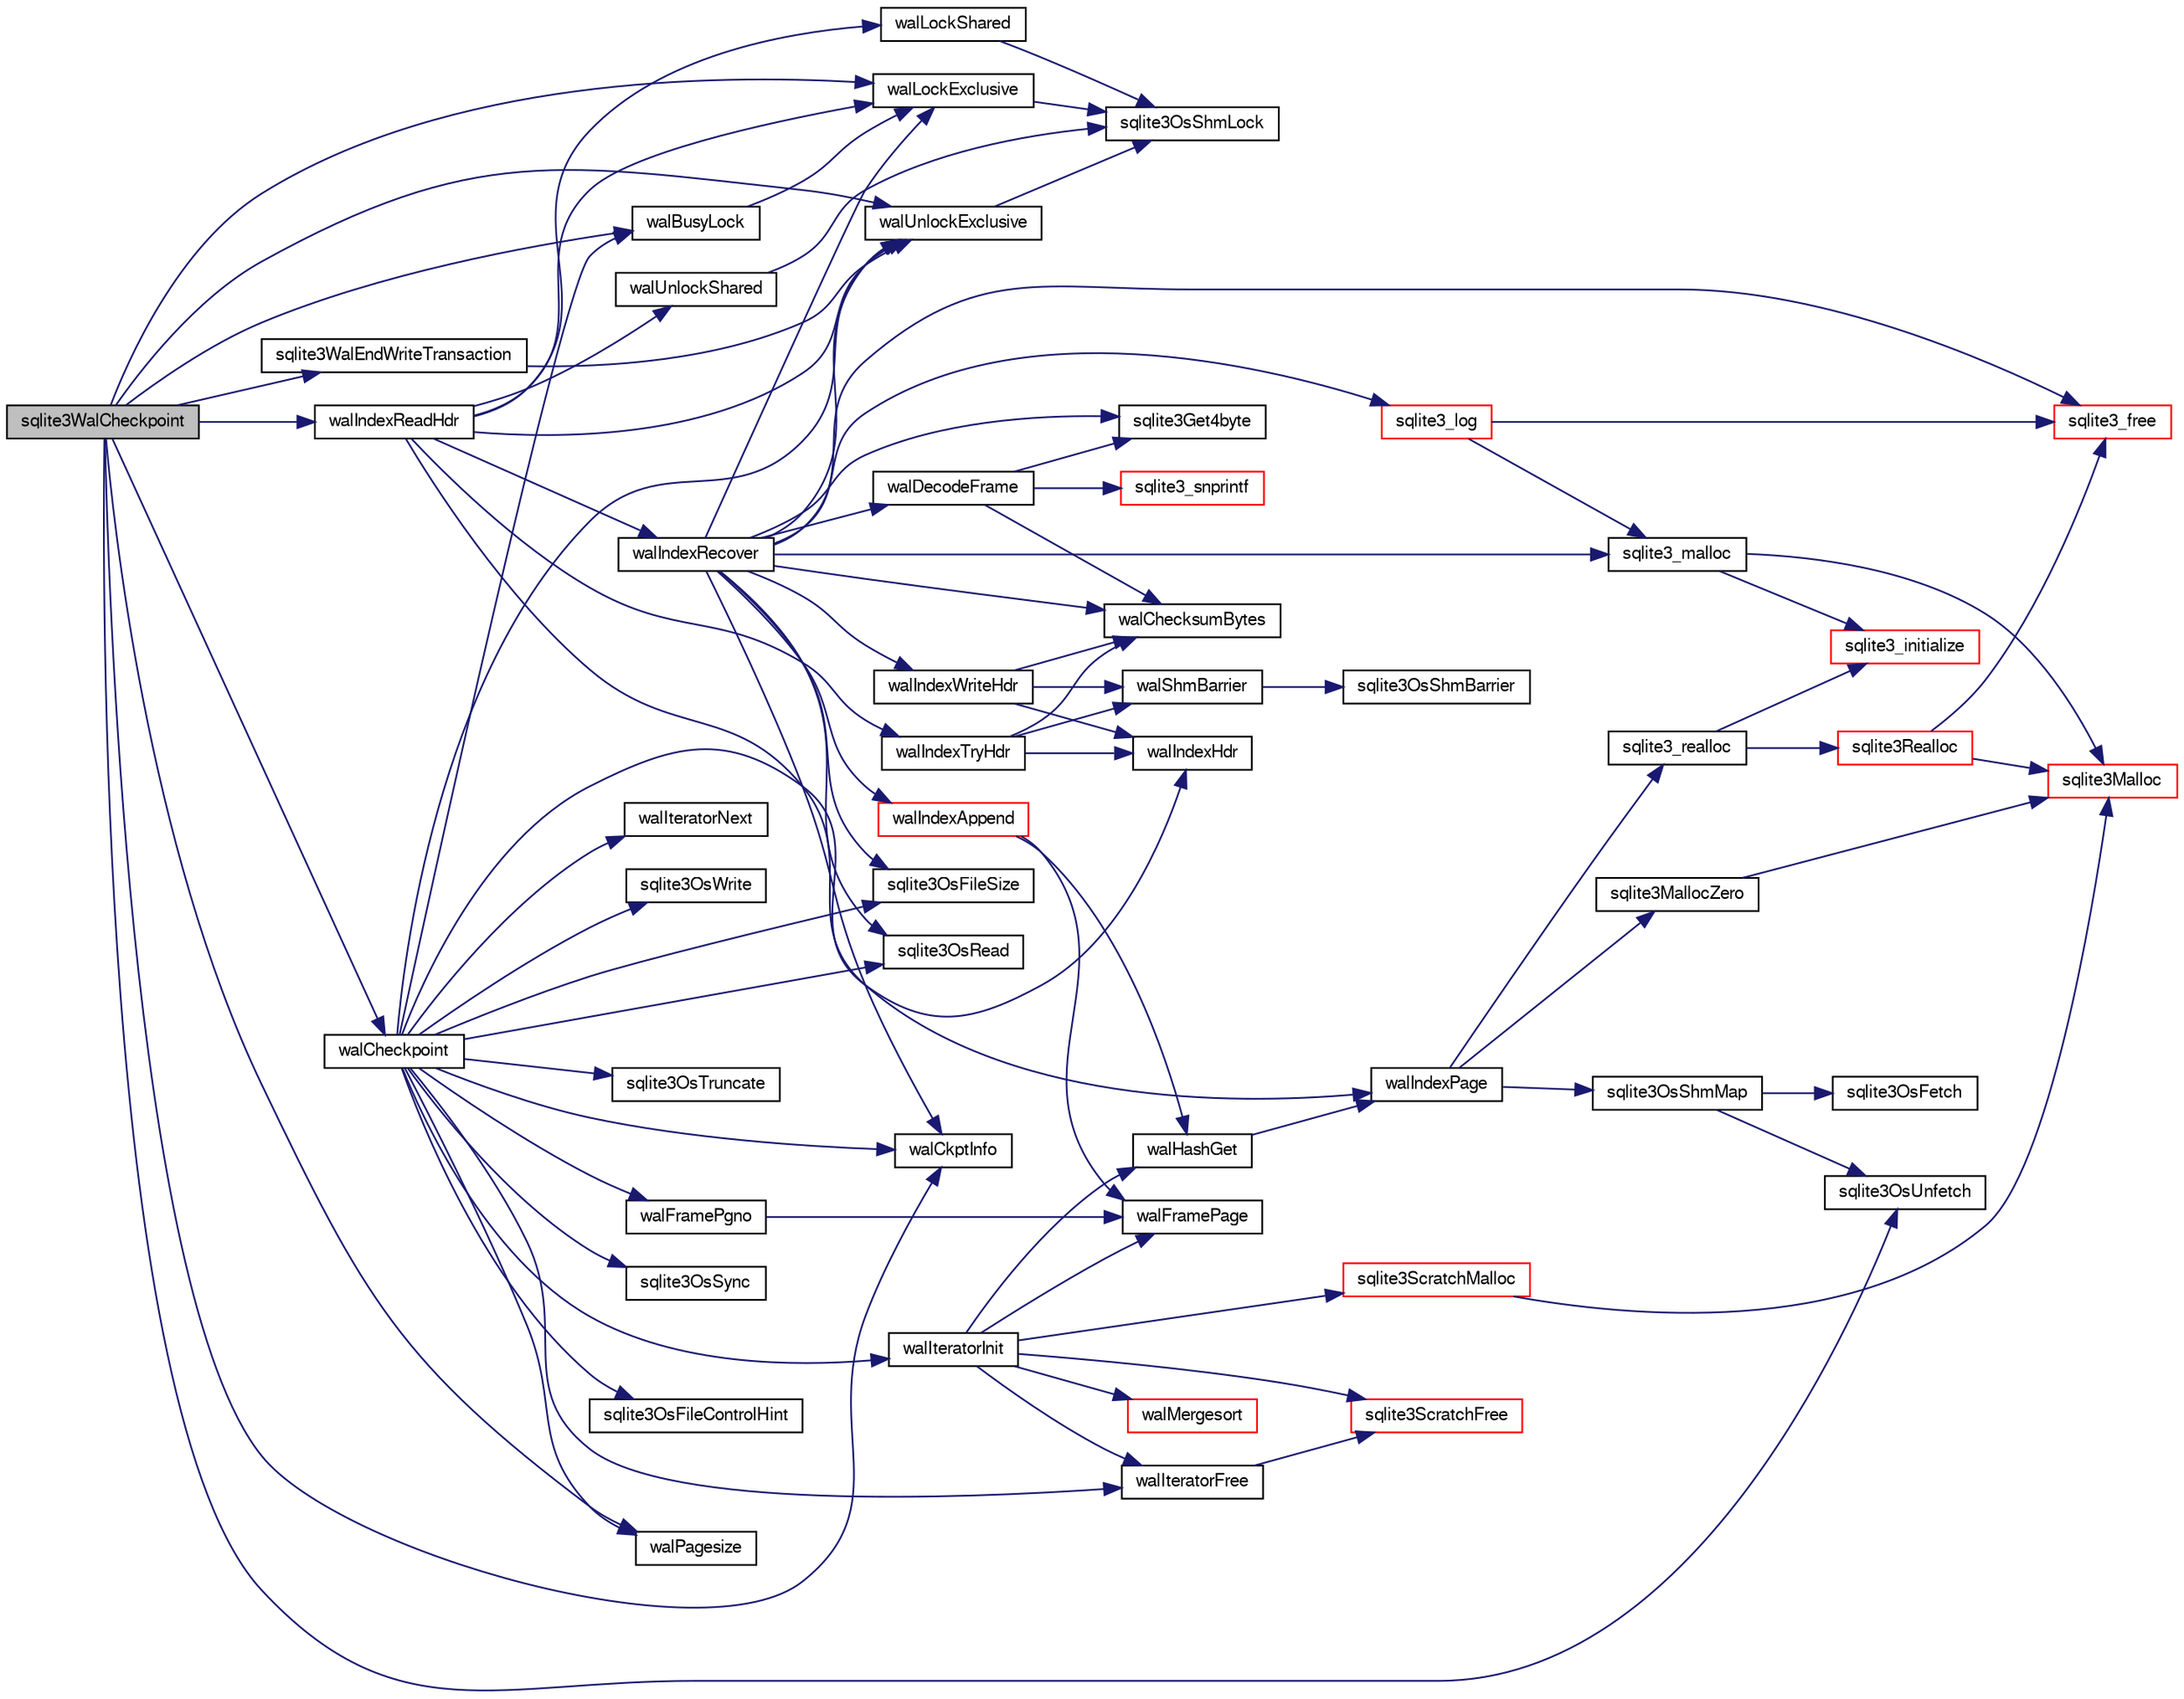 digraph "sqlite3WalCheckpoint"
{
  edge [fontname="FreeSans",fontsize="10",labelfontname="FreeSans",labelfontsize="10"];
  node [fontname="FreeSans",fontsize="10",shape=record];
  rankdir="LR";
  Node809015 [label="sqlite3WalCheckpoint",height=0.2,width=0.4,color="black", fillcolor="grey75", style="filled", fontcolor="black"];
  Node809015 -> Node809016 [color="midnightblue",fontsize="10",style="solid",fontname="FreeSans"];
  Node809016 [label="walLockExclusive",height=0.2,width=0.4,color="black", fillcolor="white", style="filled",URL="$sqlite3_8c.html#a4625e58ad3fd85c21cf16275c458f154"];
  Node809016 -> Node809017 [color="midnightblue",fontsize="10",style="solid",fontname="FreeSans"];
  Node809017 [label="sqlite3OsShmLock",height=0.2,width=0.4,color="black", fillcolor="white", style="filled",URL="$sqlite3_8c.html#a1832b805275450abac06bf8da21489f3"];
  Node809015 -> Node809018 [color="midnightblue",fontsize="10",style="solid",fontname="FreeSans"];
  Node809018 [label="walBusyLock",height=0.2,width=0.4,color="black", fillcolor="white", style="filled",URL="$sqlite3_8c.html#aa426009cc537920a139e31265c108e2a"];
  Node809018 -> Node809016 [color="midnightblue",fontsize="10",style="solid",fontname="FreeSans"];
  Node809015 -> Node809019 [color="midnightblue",fontsize="10",style="solid",fontname="FreeSans"];
  Node809019 [label="walIndexReadHdr",height=0.2,width=0.4,color="black", fillcolor="white", style="filled",URL="$sqlite3_8c.html#a66529e9c71a2bef92c4eb34bdd3a72a2"];
  Node809019 -> Node809020 [color="midnightblue",fontsize="10",style="solid",fontname="FreeSans"];
  Node809020 [label="walIndexPage",height=0.2,width=0.4,color="black", fillcolor="white", style="filled",URL="$sqlite3_8c.html#affd3251fd1aa1218170d421177256e24"];
  Node809020 -> Node809021 [color="midnightblue",fontsize="10",style="solid",fontname="FreeSans"];
  Node809021 [label="sqlite3_realloc",height=0.2,width=0.4,color="black", fillcolor="white", style="filled",URL="$sqlite3_8c.html#a822d9e42f6ab4b2ec803f311aeb9618d"];
  Node809021 -> Node809022 [color="midnightblue",fontsize="10",style="solid",fontname="FreeSans"];
  Node809022 [label="sqlite3_initialize",height=0.2,width=0.4,color="red", fillcolor="white", style="filled",URL="$sqlite3_8c.html#ab0c0ee2d5d4cf8b28e9572296a8861df"];
  Node809021 -> Node809073 [color="midnightblue",fontsize="10",style="solid",fontname="FreeSans"];
  Node809073 [label="sqlite3Realloc",height=0.2,width=0.4,color="red", fillcolor="white", style="filled",URL="$sqlite3_8c.html#ad53aefdfc088f622e23ffe838201fe22"];
  Node809073 -> Node809029 [color="midnightblue",fontsize="10",style="solid",fontname="FreeSans"];
  Node809029 [label="sqlite3Malloc",height=0.2,width=0.4,color="red", fillcolor="white", style="filled",URL="$sqlite3_8c.html#a361a2eaa846b1885f123abe46f5d8b2b"];
  Node809073 -> Node809041 [color="midnightblue",fontsize="10",style="solid",fontname="FreeSans"];
  Node809041 [label="sqlite3_free",height=0.2,width=0.4,color="red", fillcolor="white", style="filled",URL="$sqlite3_8c.html#a6552349e36a8a691af5487999ab09519"];
  Node809020 -> Node809028 [color="midnightblue",fontsize="10",style="solid",fontname="FreeSans"];
  Node809028 [label="sqlite3MallocZero",height=0.2,width=0.4,color="black", fillcolor="white", style="filled",URL="$sqlite3_8c.html#ab3e07a30b9b5471f9f5e8f9cb7229934"];
  Node809028 -> Node809029 [color="midnightblue",fontsize="10",style="solid",fontname="FreeSans"];
  Node809020 -> Node809303 [color="midnightblue",fontsize="10",style="solid",fontname="FreeSans"];
  Node809303 [label="sqlite3OsShmMap",height=0.2,width=0.4,color="black", fillcolor="white", style="filled",URL="$sqlite3_8c.html#a04a984c66d8178200fe9a3ff100e20d3"];
  Node809303 -> Node809304 [color="midnightblue",fontsize="10",style="solid",fontname="FreeSans"];
  Node809304 [label="sqlite3OsFetch",height=0.2,width=0.4,color="black", fillcolor="white", style="filled",URL="$sqlite3_8c.html#ab5b9137b375d5d8a8c216a644056cba7"];
  Node809303 -> Node809305 [color="midnightblue",fontsize="10",style="solid",fontname="FreeSans"];
  Node809305 [label="sqlite3OsUnfetch",height=0.2,width=0.4,color="black", fillcolor="white", style="filled",URL="$sqlite3_8c.html#abc0da72cb8b8989cf8708b572fe5fef4"];
  Node809019 -> Node809306 [color="midnightblue",fontsize="10",style="solid",fontname="FreeSans"];
  Node809306 [label="walIndexTryHdr",height=0.2,width=0.4,color="black", fillcolor="white", style="filled",URL="$sqlite3_8c.html#ade661e556c040b7730356a57222d3ad2"];
  Node809306 -> Node809307 [color="midnightblue",fontsize="10",style="solid",fontname="FreeSans"];
  Node809307 [label="walIndexHdr",height=0.2,width=0.4,color="black", fillcolor="white", style="filled",URL="$sqlite3_8c.html#aab2cbd233e7f954c7a260578027bb0ca"];
  Node809306 -> Node809308 [color="midnightblue",fontsize="10",style="solid",fontname="FreeSans"];
  Node809308 [label="walShmBarrier",height=0.2,width=0.4,color="black", fillcolor="white", style="filled",URL="$sqlite3_8c.html#ad2521f6deb16bf6c132c44687dd5fd4b"];
  Node809308 -> Node809309 [color="midnightblue",fontsize="10",style="solid",fontname="FreeSans"];
  Node809309 [label="sqlite3OsShmBarrier",height=0.2,width=0.4,color="black", fillcolor="white", style="filled",URL="$sqlite3_8c.html#a57052198198859565aeda03fd69bbcab"];
  Node809306 -> Node809310 [color="midnightblue",fontsize="10",style="solid",fontname="FreeSans"];
  Node809310 [label="walChecksumBytes",height=0.2,width=0.4,color="black", fillcolor="white", style="filled",URL="$sqlite3_8c.html#a19c69852e7fdedf0dac08453403f7487"];
  Node809019 -> Node809311 [color="midnightblue",fontsize="10",style="solid",fontname="FreeSans"];
  Node809311 [label="walLockShared",height=0.2,width=0.4,color="black", fillcolor="white", style="filled",URL="$sqlite3_8c.html#aec5e744b83679f0e56ad66abb849a7af"];
  Node809311 -> Node809017 [color="midnightblue",fontsize="10",style="solid",fontname="FreeSans"];
  Node809019 -> Node809312 [color="midnightblue",fontsize="10",style="solid",fontname="FreeSans"];
  Node809312 [label="walUnlockShared",height=0.2,width=0.4,color="black", fillcolor="white", style="filled",URL="$sqlite3_8c.html#a766d6112d5beb2d9a4fb6e007b591514"];
  Node809312 -> Node809017 [color="midnightblue",fontsize="10",style="solid",fontname="FreeSans"];
  Node809019 -> Node809016 [color="midnightblue",fontsize="10",style="solid",fontname="FreeSans"];
  Node809019 -> Node809313 [color="midnightblue",fontsize="10",style="solid",fontname="FreeSans"];
  Node809313 [label="walIndexRecover",height=0.2,width=0.4,color="black", fillcolor="white", style="filled",URL="$sqlite3_8c.html#ab4ee99f3710323acbeb6c495dd18d205"];
  Node809313 -> Node809016 [color="midnightblue",fontsize="10",style="solid",fontname="FreeSans"];
  Node809313 -> Node809314 [color="midnightblue",fontsize="10",style="solid",fontname="FreeSans"];
  Node809314 [label="sqlite3OsFileSize",height=0.2,width=0.4,color="black", fillcolor="white", style="filled",URL="$sqlite3_8c.html#a395914ef2826de6ed70e92b5d02887de"];
  Node809313 -> Node809315 [color="midnightblue",fontsize="10",style="solid",fontname="FreeSans"];
  Node809315 [label="sqlite3OsRead",height=0.2,width=0.4,color="black", fillcolor="white", style="filled",URL="$sqlite3_8c.html#a98ef6b5ed82299d2efc0b5f9e41c877d"];
  Node809313 -> Node809316 [color="midnightblue",fontsize="10",style="solid",fontname="FreeSans"];
  Node809316 [label="sqlite3Get4byte",height=0.2,width=0.4,color="black", fillcolor="white", style="filled",URL="$sqlite3_8c.html#a2924627e99ca211030e954405a10f5e8"];
  Node809313 -> Node809310 [color="midnightblue",fontsize="10",style="solid",fontname="FreeSans"];
  Node809313 -> Node809110 [color="midnightblue",fontsize="10",style="solid",fontname="FreeSans"];
  Node809110 [label="sqlite3_malloc",height=0.2,width=0.4,color="black", fillcolor="white", style="filled",URL="$sqlite3_8c.html#ac79dba55fc32b6a840cf5a9769bce7cd"];
  Node809110 -> Node809022 [color="midnightblue",fontsize="10",style="solid",fontname="FreeSans"];
  Node809110 -> Node809029 [color="midnightblue",fontsize="10",style="solid",fontname="FreeSans"];
  Node809313 -> Node809317 [color="midnightblue",fontsize="10",style="solid",fontname="FreeSans"];
  Node809317 [label="walDecodeFrame",height=0.2,width=0.4,color="black", fillcolor="white", style="filled",URL="$sqlite3_8c.html#aaa163f26bf1e56df2fb274bf7e6bc5b9"];
  Node809317 -> Node809316 [color="midnightblue",fontsize="10",style="solid",fontname="FreeSans"];
  Node809317 -> Node809310 [color="midnightblue",fontsize="10",style="solid",fontname="FreeSans"];
  Node809317 -> Node809107 [color="midnightblue",fontsize="10",style="solid",fontname="FreeSans"];
  Node809107 [label="sqlite3_snprintf",height=0.2,width=0.4,color="red", fillcolor="white", style="filled",URL="$sqlite3_8c.html#aa2695a752e971577f5784122f2013c40"];
  Node809313 -> Node809318 [color="midnightblue",fontsize="10",style="solid",fontname="FreeSans"];
  Node809318 [label="walIndexAppend",height=0.2,width=0.4,color="red", fillcolor="white", style="filled",URL="$sqlite3_8c.html#a610585027d507a9b1c4a3d83bf01f517"];
  Node809318 -> Node809319 [color="midnightblue",fontsize="10",style="solid",fontname="FreeSans"];
  Node809319 [label="walHashGet",height=0.2,width=0.4,color="black", fillcolor="white", style="filled",URL="$sqlite3_8c.html#ae19bbc16575c591b6e0aee0aed2cfaf3"];
  Node809319 -> Node809020 [color="midnightblue",fontsize="10",style="solid",fontname="FreeSans"];
  Node809318 -> Node809320 [color="midnightblue",fontsize="10",style="solid",fontname="FreeSans"];
  Node809320 [label="walFramePage",height=0.2,width=0.4,color="black", fillcolor="white", style="filled",URL="$sqlite3_8c.html#a067e7452317d6a1c19674376ae969f1f"];
  Node809313 -> Node809041 [color="midnightblue",fontsize="10",style="solid",fontname="FreeSans"];
  Node809313 -> Node809324 [color="midnightblue",fontsize="10",style="solid",fontname="FreeSans"];
  Node809324 [label="walIndexWriteHdr",height=0.2,width=0.4,color="black", fillcolor="white", style="filled",URL="$sqlite3_8c.html#abcf92b15f0a35c95fca402459f96c2a6"];
  Node809324 -> Node809307 [color="midnightblue",fontsize="10",style="solid",fontname="FreeSans"];
  Node809324 -> Node809310 [color="midnightblue",fontsize="10",style="solid",fontname="FreeSans"];
  Node809324 -> Node809308 [color="midnightblue",fontsize="10",style="solid",fontname="FreeSans"];
  Node809313 -> Node809325 [color="midnightblue",fontsize="10",style="solid",fontname="FreeSans"];
  Node809325 [label="walCkptInfo",height=0.2,width=0.4,color="black", fillcolor="white", style="filled",URL="$sqlite3_8c.html#ad84967d160cb3a294c0a992c47a702da"];
  Node809313 -> Node809057 [color="midnightblue",fontsize="10",style="solid",fontname="FreeSans"];
  Node809057 [label="sqlite3_log",height=0.2,width=0.4,color="red", fillcolor="white", style="filled",URL="$sqlite3_8c.html#a298c9699bf9c143662c6b1fec4b2dc3b"];
  Node809057 -> Node809110 [color="midnightblue",fontsize="10",style="solid",fontname="FreeSans"];
  Node809057 -> Node809041 [color="midnightblue",fontsize="10",style="solid",fontname="FreeSans"];
  Node809313 -> Node809326 [color="midnightblue",fontsize="10",style="solid",fontname="FreeSans"];
  Node809326 [label="walUnlockExclusive",height=0.2,width=0.4,color="black", fillcolor="white", style="filled",URL="$sqlite3_8c.html#a7ef6fcadaaeb9b36d1b9eaaf7e8f3311"];
  Node809326 -> Node809017 [color="midnightblue",fontsize="10",style="solid",fontname="FreeSans"];
  Node809019 -> Node809326 [color="midnightblue",fontsize="10",style="solid",fontname="FreeSans"];
  Node809015 -> Node809305 [color="midnightblue",fontsize="10",style="solid",fontname="FreeSans"];
  Node809015 -> Node809327 [color="midnightblue",fontsize="10",style="solid",fontname="FreeSans"];
  Node809327 [label="walPagesize",height=0.2,width=0.4,color="black", fillcolor="white", style="filled",URL="$sqlite3_8c.html#aad4b5fee1ea9dbaec59338a5bb7ca3d4"];
  Node809015 -> Node809328 [color="midnightblue",fontsize="10",style="solid",fontname="FreeSans"];
  Node809328 [label="walCheckpoint",height=0.2,width=0.4,color="black", fillcolor="white", style="filled",URL="$sqlite3_8c.html#ab5245070ab67db40291c71c4991aa317"];
  Node809328 -> Node809327 [color="midnightblue",fontsize="10",style="solid",fontname="FreeSans"];
  Node809328 -> Node809325 [color="midnightblue",fontsize="10",style="solid",fontname="FreeSans"];
  Node809328 -> Node809329 [color="midnightblue",fontsize="10",style="solid",fontname="FreeSans"];
  Node809329 [label="walIteratorInit",height=0.2,width=0.4,color="black", fillcolor="white", style="filled",URL="$sqlite3_8c.html#af32190641053b9108a09fac6ff0ad652"];
  Node809329 -> Node809320 [color="midnightblue",fontsize="10",style="solid",fontname="FreeSans"];
  Node809329 -> Node809330 [color="midnightblue",fontsize="10",style="solid",fontname="FreeSans"];
  Node809330 [label="sqlite3ScratchMalloc",height=0.2,width=0.4,color="red", fillcolor="white", style="filled",URL="$sqlite3_8c.html#a9b883a0e42e20c9f0cd19bd87059c383"];
  Node809330 -> Node809029 [color="midnightblue",fontsize="10",style="solid",fontname="FreeSans"];
  Node809329 -> Node809319 [color="midnightblue",fontsize="10",style="solid",fontname="FreeSans"];
  Node809329 -> Node809331 [color="midnightblue",fontsize="10",style="solid",fontname="FreeSans"];
  Node809331 [label="walMergesort",height=0.2,width=0.4,color="red", fillcolor="white", style="filled",URL="$sqlite3_8c.html#af4c4ddabd82c872731a8c270d04e1f64"];
  Node809329 -> Node809333 [color="midnightblue",fontsize="10",style="solid",fontname="FreeSans"];
  Node809333 [label="sqlite3ScratchFree",height=0.2,width=0.4,color="red", fillcolor="white", style="filled",URL="$sqlite3_8c.html#a1a90fe6ec9fbbba9f40ccb7cae4f5b27"];
  Node809329 -> Node809334 [color="midnightblue",fontsize="10",style="solid",fontname="FreeSans"];
  Node809334 [label="walIteratorFree",height=0.2,width=0.4,color="black", fillcolor="white", style="filled",URL="$sqlite3_8c.html#acc257aa6280bbe73e1ba1981535b515b"];
  Node809334 -> Node809333 [color="midnightblue",fontsize="10",style="solid",fontname="FreeSans"];
  Node809328 -> Node809018 [color="midnightblue",fontsize="10",style="solid",fontname="FreeSans"];
  Node809328 -> Node809326 [color="midnightblue",fontsize="10",style="solid",fontname="FreeSans"];
  Node809328 -> Node809335 [color="midnightblue",fontsize="10",style="solid",fontname="FreeSans"];
  Node809335 [label="sqlite3OsSync",height=0.2,width=0.4,color="black", fillcolor="white", style="filled",URL="$sqlite3_8c.html#a3f01629ca3b49854944cecdd14dc3358"];
  Node809328 -> Node809314 [color="midnightblue",fontsize="10",style="solid",fontname="FreeSans"];
  Node809328 -> Node809336 [color="midnightblue",fontsize="10",style="solid",fontname="FreeSans"];
  Node809336 [label="sqlite3OsFileControlHint",height=0.2,width=0.4,color="black", fillcolor="white", style="filled",URL="$sqlite3_8c.html#a63d0693fc056b088572daedace58e82f"];
  Node809328 -> Node809337 [color="midnightblue",fontsize="10",style="solid",fontname="FreeSans"];
  Node809337 [label="walIteratorNext",height=0.2,width=0.4,color="black", fillcolor="white", style="filled",URL="$sqlite3_8c.html#a13c825b6750db9be9133645f37b20926"];
  Node809328 -> Node809338 [color="midnightblue",fontsize="10",style="solid",fontname="FreeSans"];
  Node809338 [label="walFramePgno",height=0.2,width=0.4,color="black", fillcolor="white", style="filled",URL="$sqlite3_8c.html#a3fd5c9b2449525622e72f95ac5cbf218"];
  Node809338 -> Node809320 [color="midnightblue",fontsize="10",style="solid",fontname="FreeSans"];
  Node809328 -> Node809315 [color="midnightblue",fontsize="10",style="solid",fontname="FreeSans"];
  Node809328 -> Node809339 [color="midnightblue",fontsize="10",style="solid",fontname="FreeSans"];
  Node809339 [label="sqlite3OsWrite",height=0.2,width=0.4,color="black", fillcolor="white", style="filled",URL="$sqlite3_8c.html#a1eea7ec327af84c05b4dd4cc075a537f"];
  Node809328 -> Node809307 [color="midnightblue",fontsize="10",style="solid",fontname="FreeSans"];
  Node809328 -> Node809340 [color="midnightblue",fontsize="10",style="solid",fontname="FreeSans"];
  Node809340 [label="sqlite3OsTruncate",height=0.2,width=0.4,color="black", fillcolor="white", style="filled",URL="$sqlite3_8c.html#ab14e17fc93b09d52b42c433c47eb3b68"];
  Node809328 -> Node809334 [color="midnightblue",fontsize="10",style="solid",fontname="FreeSans"];
  Node809015 -> Node809325 [color="midnightblue",fontsize="10",style="solid",fontname="FreeSans"];
  Node809015 -> Node809341 [color="midnightblue",fontsize="10",style="solid",fontname="FreeSans"];
  Node809341 [label="sqlite3WalEndWriteTransaction",height=0.2,width=0.4,color="black", fillcolor="white", style="filled",URL="$sqlite3_8c.html#a0ae58a14b40600fb21130cc4d595acc9"];
  Node809341 -> Node809326 [color="midnightblue",fontsize="10",style="solid",fontname="FreeSans"];
  Node809015 -> Node809326 [color="midnightblue",fontsize="10",style="solid",fontname="FreeSans"];
}

